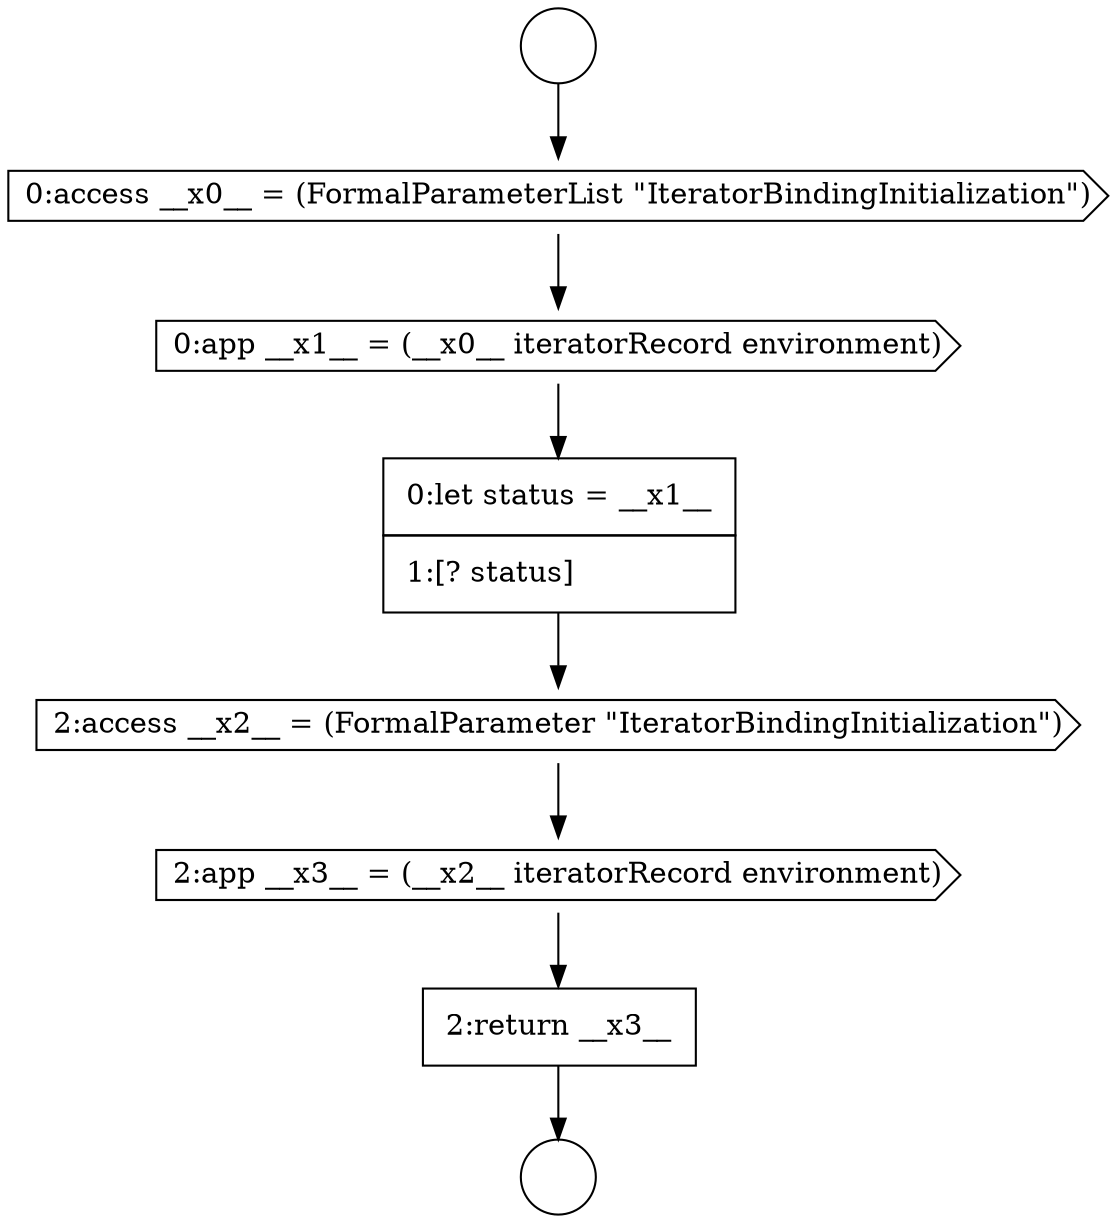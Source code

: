 digraph {
  node8037 [shape=cds, label=<<font color="black">2:access __x2__ = (FormalParameter &quot;IteratorBindingInitialization&quot;)</font>> color="black" fillcolor="white" style=filled]
  node8033 [shape=circle label=" " color="black" fillcolor="white" style=filled]
  node8036 [shape=none, margin=0, label=<<font color="black">
    <table border="0" cellborder="1" cellspacing="0" cellpadding="10">
      <tr><td align="left">0:let status = __x1__</td></tr>
      <tr><td align="left">1:[? status]</td></tr>
    </table>
  </font>> color="black" fillcolor="white" style=filled]
  node8032 [shape=circle label=" " color="black" fillcolor="white" style=filled]
  node8035 [shape=cds, label=<<font color="black">0:app __x1__ = (__x0__ iteratorRecord environment)</font>> color="black" fillcolor="white" style=filled]
  node8039 [shape=none, margin=0, label=<<font color="black">
    <table border="0" cellborder="1" cellspacing="0" cellpadding="10">
      <tr><td align="left">2:return __x3__</td></tr>
    </table>
  </font>> color="black" fillcolor="white" style=filled]
  node8038 [shape=cds, label=<<font color="black">2:app __x3__ = (__x2__ iteratorRecord environment)</font>> color="black" fillcolor="white" style=filled]
  node8034 [shape=cds, label=<<font color="black">0:access __x0__ = (FormalParameterList &quot;IteratorBindingInitialization&quot;)</font>> color="black" fillcolor="white" style=filled]
  node8037 -> node8038 [ color="black"]
  node8032 -> node8034 [ color="black"]
  node8034 -> node8035 [ color="black"]
  node8035 -> node8036 [ color="black"]
  node8039 -> node8033 [ color="black"]
  node8038 -> node8039 [ color="black"]
  node8036 -> node8037 [ color="black"]
}
